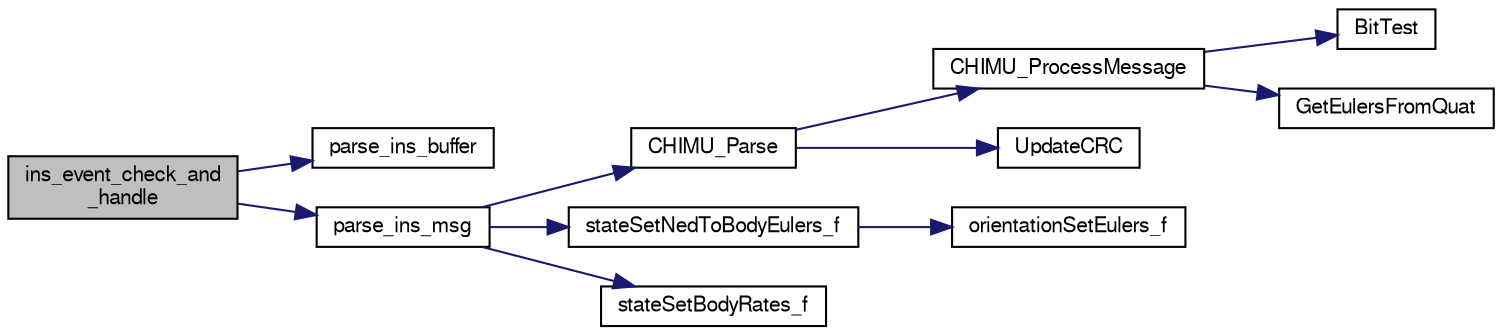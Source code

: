digraph "ins_event_check_and_handle"
{
  edge [fontname="FreeSans",fontsize="10",labelfontname="FreeSans",labelfontsize="10"];
  node [fontname="FreeSans",fontsize="10",shape=record];
  rankdir="LR";
  Node1 [label="ins_event_check_and\l_handle",height=0.2,width=0.4,color="black", fillcolor="grey75", style="filled", fontcolor="black"];
  Node1 -> Node2 [color="midnightblue",fontsize="10",style="solid",fontname="FreeSans"];
  Node2 [label="parse_ins_buffer",height=0.2,width=0.4,color="black", fillcolor="white", style="filled",URL="$ins__module_8h.html#acb1dc1d537ebd5ad8b28282c1365b884"];
  Node1 -> Node3 [color="midnightblue",fontsize="10",style="solid",fontname="FreeSans"];
  Node3 [label="parse_ins_msg",height=0.2,width=0.4,color="black", fillcolor="white", style="filled",URL="$ins__module_8h.html#a8cb976f9e02352af6815c51a4b18faec"];
  Node3 -> Node4 [color="midnightblue",fontsize="10",style="solid",fontname="FreeSans"];
  Node4 [label="CHIMU_Parse",height=0.2,width=0.4,color="black", fillcolor="white", style="filled",URL="$imu__chimu_8c.html#a7ac39179eecc107f50d9730a179b1827"];
  Node4 -> Node5 [color="midnightblue",fontsize="10",style="solid",fontname="FreeSans"];
  Node5 [label="CHIMU_ProcessMessage",height=0.2,width=0.4,color="black", fillcolor="white", style="filled",URL="$imu__chimu_8c.html#a18b09515aee60d52a79df0c4b05d934d"];
  Node5 -> Node6 [color="midnightblue",fontsize="10",style="solid",fontname="FreeSans"];
  Node6 [label="BitTest",height=0.2,width=0.4,color="black", fillcolor="white", style="filled",URL="$imu__chimu_8c.html#acda06f9abeac46aac0c37fe9faafcb5f"];
  Node5 -> Node7 [color="midnightblue",fontsize="10",style="solid",fontname="FreeSans"];
  Node7 [label="GetEulersFromQuat",height=0.2,width=0.4,color="black", fillcolor="white", style="filled",URL="$imu__chimu_8c.html#aa0df1ea95e60894cb1747257da38f17f"];
  Node4 -> Node8 [color="midnightblue",fontsize="10",style="solid",fontname="FreeSans"];
  Node8 [label="UpdateCRC",height=0.2,width=0.4,color="black", fillcolor="white", style="filled",URL="$imu__chimu_8c.html#a2c788af1398c314b3985546d7177df54"];
  Node3 -> Node9 [color="midnightblue",fontsize="10",style="solid",fontname="FreeSans"];
  Node9 [label="stateSetNedToBodyEulers_f",height=0.2,width=0.4,color="black", fillcolor="white", style="filled",URL="$group__state__attitude.html#ga738be1775d06ee00dbbf17124c230e04",tooltip="Set vehicle body attitude from euler angles (float). "];
  Node9 -> Node10 [color="midnightblue",fontsize="10",style="solid",fontname="FreeSans"];
  Node10 [label="orientationSetEulers_f",height=0.2,width=0.4,color="black", fillcolor="white", style="filled",URL="$group__math__orientation__representation.html#ga7c6b7dc05095bcaba232c62358335d81",tooltip="Set vehicle body attitude from euler angles (float). "];
  Node3 -> Node11 [color="midnightblue",fontsize="10",style="solid",fontname="FreeSans"];
  Node11 [label="stateSetBodyRates_f",height=0.2,width=0.4,color="black", fillcolor="white", style="filled",URL="$group__state__rate.html#ga81d506386a5e2842d7e37cb6e1dbf252",tooltip="Set vehicle body angular rate (float). "];
}
